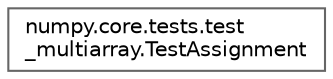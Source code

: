 digraph "Graphical Class Hierarchy"
{
 // LATEX_PDF_SIZE
  bgcolor="transparent";
  edge [fontname=Helvetica,fontsize=10,labelfontname=Helvetica,labelfontsize=10];
  node [fontname=Helvetica,fontsize=10,shape=box,height=0.2,width=0.4];
  rankdir="LR";
  Node0 [id="Node000000",label="numpy.core.tests.test\l_multiarray.TestAssignment",height=0.2,width=0.4,color="grey40", fillcolor="white", style="filled",URL="$dc/db9/classnumpy_1_1core_1_1tests_1_1test__multiarray_1_1TestAssignment.html",tooltip=" "];
}
